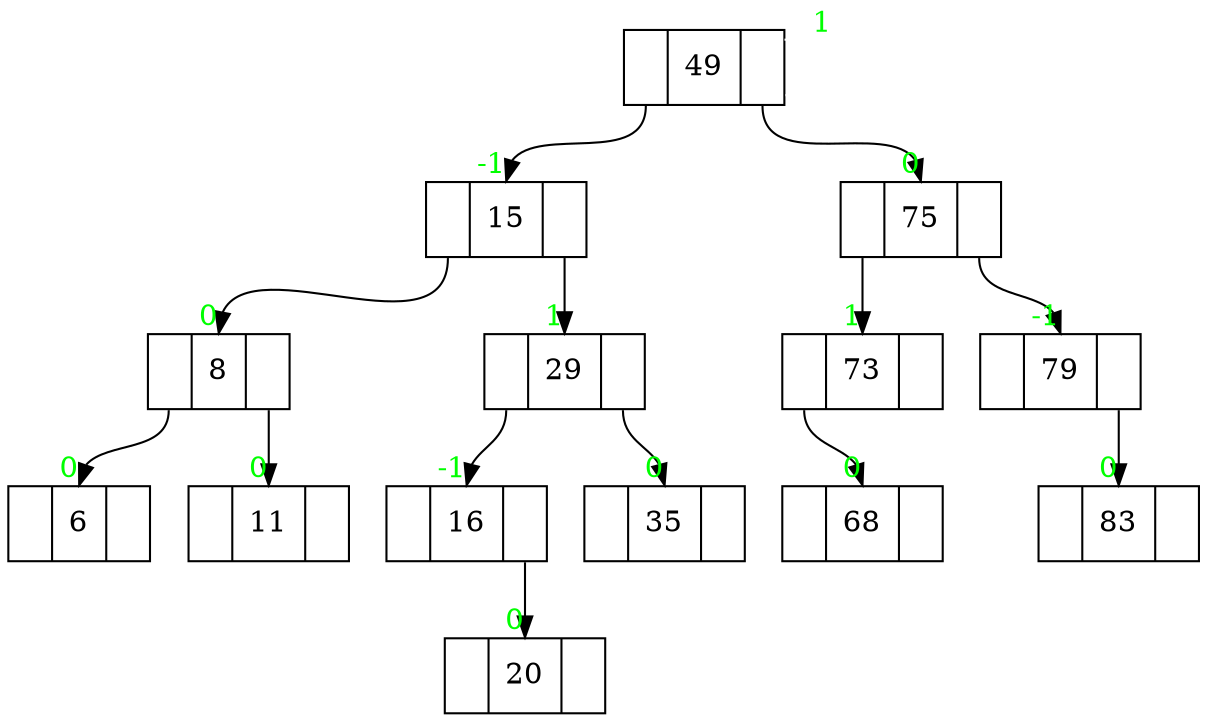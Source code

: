 digraph G {

node [shape = record];

6  [label=" <l> | <c> 6  | <r> "];
8  [label=" <l> | <c> 8  | <r> "];
11 [label=" <l> | <c> 11 | <r> "];
15 [label=" <l> | <c> 15 | <r> "];
16 [label=" <l> | <c> 16 | <r> "];
20 [label=" <l> | <c> 20 | <r> "];
29 [label=" <l> | <c> 29 | <r> "];
35 [label=" <l> | <c> 35 | <r> "];
49 [label=" <l> | <c> 49 | <r> "];
68 [label=" <l> | <c> 68 | <r> "];
73 [label=" <l> | <c> 73 | <r> "];
75 [label=" <l> | <c> 75 | <r> "];
79 [label=" <l> | <c> 79 | <r> "];
83 [label=" <l> | <c> 83 | <r> "];

49:l -> 15:c [headlabel="  -1", fontcolor=green];
49:r -> 75:c [headlabel="   0", fontcolor=green];
49   -> 49   [taillabel="   1", fontcolor=green, color=white, arrowsize=0];
15:l ->  8:c [headlabel="   0", fontcolor=green];
15:r -> 29:c [headlabel="   1", fontcolor=green];
29:l -> 16:c [headlabel="  -1", fontcolor=green];
29:r -> 35:c [headlabel="   0", fontcolor=green];
16:r -> 20:c [headlabel="   0", fontcolor=green];
 8:l ->  6:c [headlabel="   0", fontcolor=green];
 8:r -> 11:c [headlabel="   0", fontcolor=green];
75:l -> 73:c [headlabel="   1", fontcolor=green];
75:r -> 79:c [headlabel="  -1", fontcolor=green];
73:l -> 68:c [headlabel="   0", fontcolor=green];
79:r -> 83:c [headlabel="   0", fontcolor=green];
}
